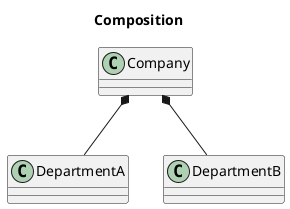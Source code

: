 @startuml
'组合关系 Composition
'和聚合不同，组合中整体和部分是强依赖的，整体不存在了部门也不存在了。比如公司和部门，公司没了部门就不存在了。但是公司和员工就属于聚合关系了，因为公司没了员工还在。

title Composition

class Company
class DepartmentA
class DepartmentB

Company *-- DepartmentA
Company *-- DepartmentB


@enduml